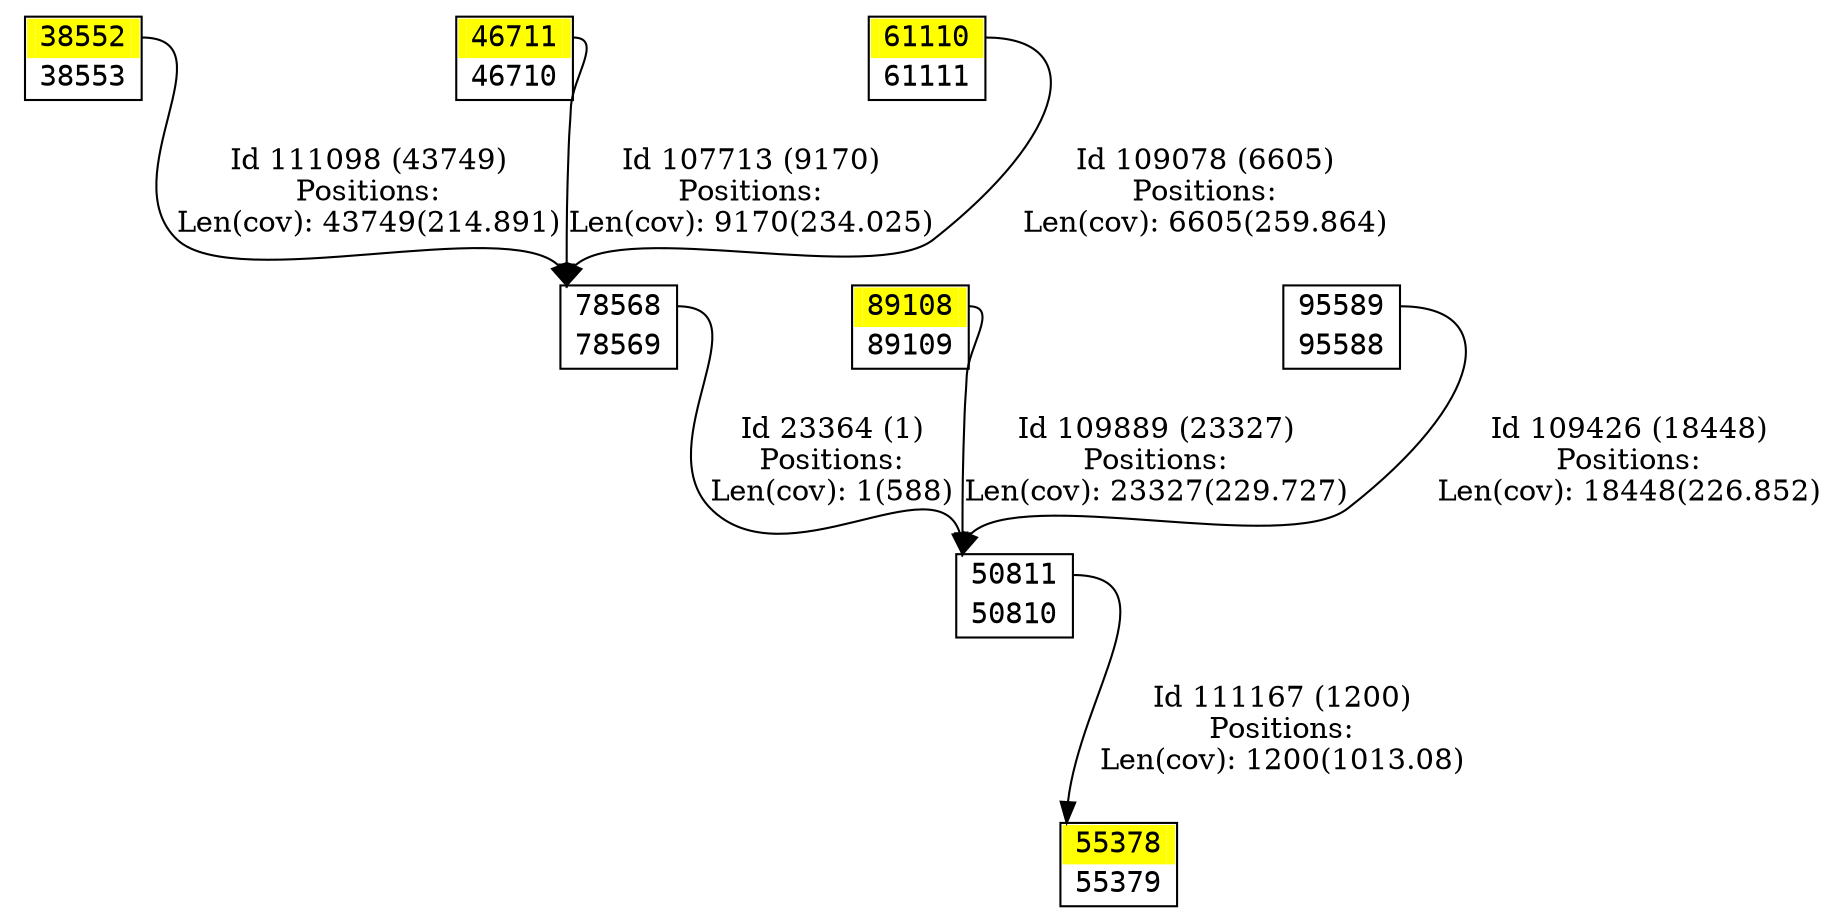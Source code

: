 digraph graph_picture {
node[fontname=<Courier> ,penwidth=<1.8> ,shape=<plaintext> ]
vertex_38552_38553[label=<<TABLE BORDER="1" CELLSPACING="0" >
<TR><TD BORDER="0" PORT = "port_38552_in" color="yellow" bgcolor="yellow" ></TD><TD BORDER="0" color="yellow" bgcolor="yellow" >38552</TD><TD BORDER="0" PORT = "port_38552_out" color="yellow" bgcolor="yellow" ></TD></TR>
<TR><TD BORDER="0" PORT = "port_38553_out" color="white" bgcolor="white" ></TD><TD BORDER="0" color="white" bgcolor="white" >38553</TD><TD BORDER="0" PORT = "port_38553_in" color="white" bgcolor="white" ></TD></TR>
</TABLE>> ,color=<black> ,URL=</vertex/38552.svg> ]
vertex_46710_46711[label=<<TABLE BORDER="1" CELLSPACING="0" >
<TR><TD BORDER="0" PORT = "port_46711_in" color="yellow" bgcolor="yellow" ></TD><TD BORDER="0" color="yellow" bgcolor="yellow" >46711</TD><TD BORDER="0" PORT = "port_46711_out" color="yellow" bgcolor="yellow" ></TD></TR>
<TR><TD BORDER="0" PORT = "port_46710_out" color="white" bgcolor="white" ></TD><TD BORDER="0" color="white" bgcolor="white" >46710</TD><TD BORDER="0" PORT = "port_46710_in" color="white" bgcolor="white" ></TD></TR>
</TABLE>> ,color=<black> ,URL=</vertex/46711.svg> ]
vertex_50810_50811[label=<<TABLE BORDER="1" CELLSPACING="0" >
<TR><TD BORDER="0" PORT = "port_50811_in" color="white" bgcolor="white" ></TD><TD BORDER="0" color="white" bgcolor="white" >50811</TD><TD BORDER="0" PORT = "port_50811_out" color="white" bgcolor="white" ></TD></TR>
<TR><TD BORDER="0" PORT = "port_50810_out" color="white" bgcolor="white" ></TD><TD BORDER="0" color="white" bgcolor="white" >50810</TD><TD BORDER="0" PORT = "port_50810_in" color="white" bgcolor="white" ></TD></TR>
</TABLE>> ,color=<black> ,URL=</vertex/50811.svg> ]
vertex_55378_55379[label=<<TABLE BORDER="1" CELLSPACING="0" >
<TR><TD BORDER="0" PORT = "port_55378_in" color="yellow" bgcolor="yellow" ></TD><TD BORDER="0" color="yellow" bgcolor="yellow" >55378</TD><TD BORDER="0" PORT = "port_55378_out" color="yellow" bgcolor="yellow" ></TD></TR>
<TR><TD BORDER="0" PORT = "port_55379_out" color="white" bgcolor="white" ></TD><TD BORDER="0" color="white" bgcolor="white" >55379</TD><TD BORDER="0" PORT = "port_55379_in" color="white" bgcolor="white" ></TD></TR>
</TABLE>> ,color=<black> ,URL=</vertex/55378.svg> ]
vertex_61110_61111[label=<<TABLE BORDER="1" CELLSPACING="0" >
<TR><TD BORDER="0" PORT = "port_61110_in" color="yellow" bgcolor="yellow" ></TD><TD BORDER="0" color="yellow" bgcolor="yellow" >61110</TD><TD BORDER="0" PORT = "port_61110_out" color="yellow" bgcolor="yellow" ></TD></TR>
<TR><TD BORDER="0" PORT = "port_61111_out" color="white" bgcolor="white" ></TD><TD BORDER="0" color="white" bgcolor="white" >61111</TD><TD BORDER="0" PORT = "port_61111_in" color="white" bgcolor="white" ></TD></TR>
</TABLE>> ,color=<black> ,URL=</vertex/61110.svg> ]
vertex_78568_78569[label=<<TABLE BORDER="1" CELLSPACING="0" >
<TR><TD BORDER="0" PORT = "port_78568_in" color="white" bgcolor="white" ></TD><TD BORDER="0" color="white" bgcolor="white" >78568</TD><TD BORDER="0" PORT = "port_78568_out" color="white" bgcolor="white" ></TD></TR>
<TR><TD BORDER="0" PORT = "port_78569_out" color="white" bgcolor="white" ></TD><TD BORDER="0" color="white" bgcolor="white" >78569</TD><TD BORDER="0" PORT = "port_78569_in" color="white" bgcolor="white" ></TD></TR>
</TABLE>> ,color=<black> ,URL=</vertex/78568.svg> ]
vertex_89108_89109[label=<<TABLE BORDER="1" CELLSPACING="0" >
<TR><TD BORDER="0" PORT = "port_89108_in" color="yellow" bgcolor="yellow" ></TD><TD BORDER="0" color="yellow" bgcolor="yellow" >89108</TD><TD BORDER="0" PORT = "port_89108_out" color="yellow" bgcolor="yellow" ></TD></TR>
<TR><TD BORDER="0" PORT = "port_89109_out" color="white" bgcolor="white" ></TD><TD BORDER="0" color="white" bgcolor="white" >89109</TD><TD BORDER="0" PORT = "port_89109_in" color="white" bgcolor="white" ></TD></TR>
</TABLE>> ,color=<black> ,URL=</vertex/89108.svg> ]
vertex_95588_95589[label=<<TABLE BORDER="1" CELLSPACING="0" >
<TR><TD BORDER="0" PORT = "port_95589_in" color="white" bgcolor="white" ></TD><TD BORDER="0" color="white" bgcolor="white" >95589</TD><TD BORDER="0" PORT = "port_95589_out" color="white" bgcolor="white" ></TD></TR>
<TR><TD BORDER="0" PORT = "port_95588_out" color="white" bgcolor="white" ></TD><TD BORDER="0" color="white" bgcolor="white" >95588</TD><TD BORDER="0" PORT = "port_95588_in" color="white" bgcolor="white" ></TD></TR>
</TABLE>> ,color=<black> ,URL=</vertex/95589.svg> ]
vertex_78568_78569:port_78568_out->vertex_50810_50811:port_50811_in[label="Id 23364 (1)\nPositions:\nLen(cov): 1(588)" ,color=<black> ]
vertex_46710_46711:port_46711_out->vertex_78568_78569:port_78568_in[label="Id 107713 (9170)\nPositions:\nLen(cov): 9170(234.025)" ,color=<black> ]
vertex_61110_61111:port_61110_out->vertex_78568_78569:port_78568_in[label="Id 109078 (6605)\nPositions:\nLen(cov): 6605(259.864)" ,color=<black> ]
vertex_95588_95589:port_95589_out->vertex_50810_50811:port_50811_in[label="Id 109426 (18448)\nPositions:\nLen(cov): 18448(226.852)" ,color=<black> ]
vertex_89108_89109:port_89108_out->vertex_50810_50811:port_50811_in[label="Id 109889 (23327)\nPositions:\nLen(cov): 23327(229.727)" ,color=<black> ]
vertex_38552_38553:port_38552_out->vertex_78568_78569:port_78568_in[label="Id 111098 (43749)\nPositions:\nLen(cov): 43749(214.891)" ,color=<black> ]
vertex_50810_50811:port_50811_out->vertex_55378_55379:port_55378_in[label="Id 111167 (1200)\nPositions:\nLen(cov): 1200(1013.08)" ,color=<black> ]
}
